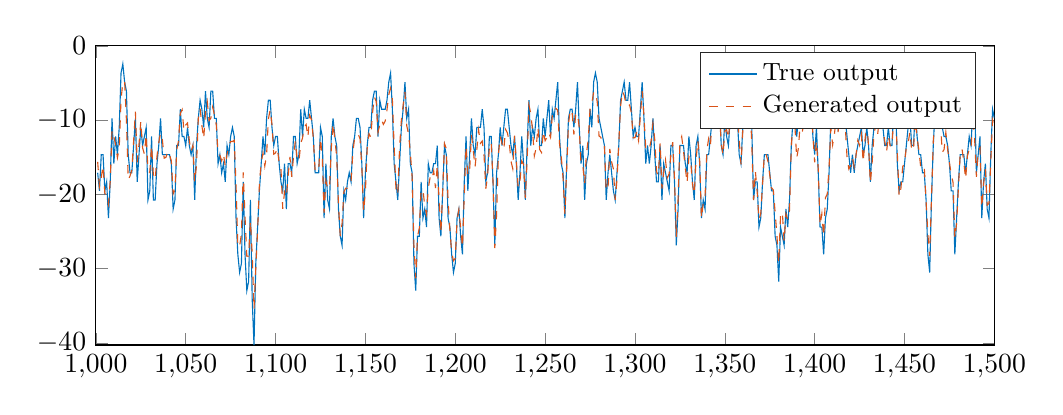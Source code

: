 % This file was created by matlab2tikz.
% Minimal pgfplots version: 1.3
%
\definecolor{mycolor1}{rgb}{0.0,0.447,0.741}%
\definecolor{mycolor2}{rgb}{0.85,0.325,0.098}%
%
\begin{tikzpicture}

\begin{axis}[%
width=11.411cm,
height=3.8cm,
at={(0cm,0cm)},
scale only axis,
xmin=1000,
xmax=1500,
ymin=-40.283,
ymax=0,
legend style={legend cell align=left,align=left,draw=white!15!black,font=\small}
]
\addplot [color=mycolor1,solid]
  table[row sep=crcr]{%
1001	-17.09\\
1002	-19.531\\
1003	-14.648\\
1004	-14.648\\
1005	-19.531\\
1006	-18.311\\
1007	-23.193\\
1008	-18.311\\
1009	-9.766\\
1010	-15.869\\
1011	-12.207\\
1012	-14.648\\
1013	-10.986\\
1014	-3.662\\
1015	-2.441\\
1016	-4.883\\
1017	-6.104\\
1018	-14.648\\
1019	-17.09\\
1020	-17.09\\
1021	-13.428\\
1022	-9.766\\
1023	-18.311\\
1024	-14.648\\
1025	-10.986\\
1026	-13.428\\
1027	-12.207\\
1028	-10.986\\
1029	-20.752\\
1030	-19.531\\
1031	-12.207\\
1032	-20.752\\
1033	-20.752\\
1034	-15.869\\
1035	-13.428\\
1036	-9.766\\
1037	-14.648\\
1038	-14.648\\
1039	-14.648\\
1040	-14.648\\
1041	-14.648\\
1042	-15.869\\
1043	-21.973\\
1044	-20.752\\
1045	-13.428\\
1046	-13.428\\
1047	-8.545\\
1048	-12.207\\
1049	-12.207\\
1050	-13.428\\
1051	-10.986\\
1052	-13.428\\
1053	-14.648\\
1054	-13.428\\
1055	-20.752\\
1056	-13.428\\
1057	-9.766\\
1058	-7.324\\
1059	-8.545\\
1060	-10.986\\
1061	-6.104\\
1062	-9.766\\
1063	-10.986\\
1064	-6.104\\
1065	-6.104\\
1066	-9.766\\
1067	-9.766\\
1068	-15.869\\
1069	-14.648\\
1070	-17.09\\
1071	-15.869\\
1072	-18.311\\
1073	-13.428\\
1074	-14.648\\
1075	-12.207\\
1076	-10.986\\
1077	-12.207\\
1078	-23.193\\
1079	-28.076\\
1080	-30.518\\
1081	-29.297\\
1082	-18.311\\
1083	-28.076\\
1084	-32.959\\
1085	-31.738\\
1086	-20.752\\
1087	-34.18\\
1088	-40.283\\
1089	-29.297\\
1090	-24.414\\
1091	-19.531\\
1092	-15.869\\
1093	-12.207\\
1094	-14.648\\
1095	-9.766\\
1096	-7.324\\
1097	-7.324\\
1098	-10.986\\
1099	-13.428\\
1100	-12.207\\
1101	-12.207\\
1102	-15.869\\
1103	-18.311\\
1104	-19.531\\
1105	-15.869\\
1106	-21.973\\
1107	-15.869\\
1108	-15.869\\
1109	-17.09\\
1110	-12.207\\
1111	-12.207\\
1112	-15.869\\
1113	-14.648\\
1114	-8.545\\
1115	-12.207\\
1116	-8.545\\
1117	-9.766\\
1118	-9.766\\
1119	-7.324\\
1120	-9.766\\
1121	-12.207\\
1122	-17.09\\
1123	-17.09\\
1124	-17.09\\
1125	-10.986\\
1126	-12.207\\
1127	-23.193\\
1128	-15.869\\
1129	-20.752\\
1130	-21.973\\
1131	-12.207\\
1132	-9.766\\
1133	-12.207\\
1134	-13.428\\
1135	-21.973\\
1136	-25.635\\
1137	-26.855\\
1138	-19.531\\
1139	-20.752\\
1140	-18.311\\
1141	-17.09\\
1142	-18.311\\
1143	-13.428\\
1144	-12.207\\
1145	-9.766\\
1146	-9.766\\
1147	-10.986\\
1148	-15.869\\
1149	-23.193\\
1150	-17.09\\
1151	-13.428\\
1152	-10.986\\
1153	-10.986\\
1154	-7.324\\
1155	-6.104\\
1156	-6.104\\
1157	-12.207\\
1158	-7.324\\
1159	-8.545\\
1160	-8.545\\
1161	-8.545\\
1162	-7.324\\
1163	-4.883\\
1164	-3.662\\
1165	-8.545\\
1166	-15.869\\
1167	-18.311\\
1168	-20.752\\
1169	-15.869\\
1170	-10.986\\
1171	-8.545\\
1172	-4.883\\
1173	-9.766\\
1174	-8.545\\
1175	-15.869\\
1176	-17.09\\
1177	-29.297\\
1178	-32.959\\
1179	-25.635\\
1180	-25.635\\
1181	-18.311\\
1182	-23.193\\
1183	-21.973\\
1184	-24.414\\
1185	-15.869\\
1186	-17.09\\
1187	-17.09\\
1188	-15.869\\
1189	-15.869\\
1190	-13.428\\
1191	-23.193\\
1192	-25.635\\
1193	-19.531\\
1194	-13.428\\
1195	-14.648\\
1196	-23.193\\
1197	-24.414\\
1198	-28.076\\
1199	-30.518\\
1200	-29.297\\
1201	-23.193\\
1202	-21.973\\
1203	-25.635\\
1204	-28.076\\
1205	-18.311\\
1206	-12.207\\
1207	-19.531\\
1208	-14.648\\
1209	-9.766\\
1210	-13.428\\
1211	-14.648\\
1212	-10.986\\
1213	-10.986\\
1214	-10.986\\
1215	-8.545\\
1216	-10.986\\
1217	-18.311\\
1218	-17.09\\
1219	-12.207\\
1220	-12.207\\
1221	-18.311\\
1222	-26.855\\
1223	-17.09\\
1224	-14.648\\
1225	-10.986\\
1226	-13.428\\
1227	-10.986\\
1228	-8.545\\
1229	-8.545\\
1230	-10.986\\
1231	-13.428\\
1232	-14.648\\
1233	-12.207\\
1234	-15.869\\
1235	-20.752\\
1236	-17.09\\
1237	-12.207\\
1238	-15.869\\
1239	-20.752\\
1240	-13.428\\
1241	-7.324\\
1242	-13.428\\
1243	-10.986\\
1244	-12.207\\
1245	-9.766\\
1246	-8.545\\
1247	-13.428\\
1248	-13.428\\
1249	-9.766\\
1250	-12.207\\
1251	-9.766\\
1252	-7.324\\
1253	-12.207\\
1254	-8.545\\
1255	-9.766\\
1256	-7.324\\
1257	-4.883\\
1258	-12.207\\
1259	-15.869\\
1260	-17.09\\
1261	-23.193\\
1262	-15.869\\
1263	-9.766\\
1264	-8.545\\
1265	-8.545\\
1266	-10.986\\
1267	-8.545\\
1268	-4.883\\
1269	-10.986\\
1270	-15.869\\
1271	-13.428\\
1272	-20.752\\
1273	-15.869\\
1274	-14.648\\
1275	-8.545\\
1276	-10.986\\
1277	-4.883\\
1278	-3.662\\
1279	-4.883\\
1280	-9.766\\
1281	-10.986\\
1282	-12.207\\
1283	-13.428\\
1284	-20.752\\
1285	-17.09\\
1286	-14.648\\
1287	-17.09\\
1288	-19.531\\
1289	-20.752\\
1290	-17.09\\
1291	-13.428\\
1292	-7.324\\
1293	-6.104\\
1294	-4.883\\
1295	-7.324\\
1296	-7.324\\
1297	-4.883\\
1298	-8.545\\
1299	-12.207\\
1300	-10.986\\
1301	-12.207\\
1302	-12.207\\
1303	-8.545\\
1304	-4.883\\
1305	-9.766\\
1306	-15.869\\
1307	-13.428\\
1308	-15.869\\
1309	-13.428\\
1310	-9.766\\
1311	-14.648\\
1312	-18.311\\
1313	-18.311\\
1314	-13.428\\
1315	-20.752\\
1316	-15.869\\
1317	-17.09\\
1318	-18.311\\
1319	-19.531\\
1320	-13.428\\
1321	-13.428\\
1322	-18.311\\
1323	-26.855\\
1324	-21.973\\
1325	-13.428\\
1326	-13.428\\
1327	-13.428\\
1328	-15.869\\
1329	-17.09\\
1330	-12.207\\
1331	-14.648\\
1332	-18.311\\
1333	-20.752\\
1334	-13.428\\
1335	-12.207\\
1336	-15.869\\
1337	-23.193\\
1338	-20.752\\
1339	-21.973\\
1340	-14.648\\
1341	-14.648\\
1342	-12.207\\
1343	-9.766\\
1344	-4.883\\
1345	-3.662\\
1346	-3.662\\
1347	-7.324\\
1348	-13.428\\
1349	-14.648\\
1350	-9.766\\
1351	-12.207\\
1352	-13.428\\
1353	-9.766\\
1354	-8.545\\
1355	-8.545\\
1356	-6.104\\
1357	-9.766\\
1358	-14.648\\
1359	-15.869\\
1360	-10.986\\
1361	-8.545\\
1362	-8.545\\
1363	-8.545\\
1364	-7.324\\
1365	-10.986\\
1366	-20.752\\
1367	-18.311\\
1368	-18.311\\
1369	-24.414\\
1370	-23.193\\
1371	-18.311\\
1372	-14.648\\
1373	-14.648\\
1374	-14.648\\
1375	-17.09\\
1376	-19.531\\
1377	-19.531\\
1378	-25.635\\
1379	-26.855\\
1380	-31.738\\
1381	-24.414\\
1382	-25.635\\
1383	-26.855\\
1384	-21.973\\
1385	-24.414\\
1386	-20.752\\
1387	-13.428\\
1388	-9.766\\
1389	-9.766\\
1390	-12.207\\
1391	-9.766\\
1392	-7.324\\
1393	-10.986\\
1394	-8.545\\
1395	-6.104\\
1396	-7.324\\
1397	-9.766\\
1398	-6.104\\
1399	-12.207\\
1400	-14.648\\
1401	-10.986\\
1402	-17.09\\
1403	-24.414\\
1404	-24.414\\
1405	-28.076\\
1406	-23.193\\
1407	-21.973\\
1408	-17.09\\
1409	-9.766\\
1410	-10.986\\
1411	-10.986\\
1412	-7.324\\
1413	-10.986\\
1414	-9.766\\
1415	-2.441\\
1416	-6.104\\
1417	-9.766\\
1418	-12.207\\
1419	-14.648\\
1420	-17.09\\
1421	-14.648\\
1422	-17.09\\
1423	-14.648\\
1424	-13.428\\
1425	-12.207\\
1426	-10.986\\
1427	-14.648\\
1428	-13.428\\
1429	-10.986\\
1430	-13.428\\
1431	-18.311\\
1432	-13.428\\
1433	-10.986\\
1434	-10.986\\
1435	-10.986\\
1436	-8.545\\
1437	-7.324\\
1438	-10.986\\
1439	-13.428\\
1440	-13.428\\
1441	-10.986\\
1442	-13.428\\
1443	-13.428\\
1444	-8.545\\
1445	-7.324\\
1446	-15.869\\
1447	-19.531\\
1448	-18.311\\
1449	-18.311\\
1450	-15.869\\
1451	-13.428\\
1452	-10.986\\
1453	-9.766\\
1454	-13.428\\
1455	-13.428\\
1456	-8.545\\
1457	-12.207\\
1458	-14.648\\
1459	-14.648\\
1460	-17.09\\
1461	-17.09\\
1462	-20.752\\
1463	-28.076\\
1464	-30.518\\
1465	-20.752\\
1466	-13.428\\
1467	-8.545\\
1468	-6.104\\
1469	-8.545\\
1470	-7.324\\
1471	-10.986\\
1472	-12.207\\
1473	-12.207\\
1474	-13.428\\
1475	-15.869\\
1476	-19.531\\
1477	-19.531\\
1478	-28.076\\
1479	-23.193\\
1480	-18.311\\
1481	-14.648\\
1482	-14.648\\
1483	-14.648\\
1484	-17.09\\
1485	-14.648\\
1486	-12.207\\
1487	-13.428\\
1488	-8.545\\
1489	-7.324\\
1490	-17.09\\
1491	-14.648\\
1492	-12.207\\
1493	-23.193\\
1494	-18.311\\
1495	-15.869\\
1496	-21.973\\
1497	-23.193\\
1498	-14.648\\
1499	-8.545\\
1500	-9.766\\
};
\addlegendentry{True output};

\addplot [color=mycolor2,dashed]
  table[row sep=crcr]{%
1001	-15.621\\
1002	-18.923\\
1003	-17.731\\
1004	-16.125\\
1005	-19.889\\
1006	-20.099\\
1007	-21.282\\
1008	-18.182\\
1009	-11.374\\
1010	-12.245\\
1011	-13.319\\
1012	-15.062\\
1013	-13.776\\
1014	-7.23\\
1015	-4.91\\
1016	-4.753\\
1017	-9.999\\
1018	-18.028\\
1019	-17.524\\
1020	-16.746\\
1021	-12.887\\
1022	-8.863\\
1023	-15.677\\
1024	-13.239\\
1025	-10.178\\
1026	-13.728\\
1027	-14.579\\
1028	-11.934\\
1029	-16.857\\
1030	-17.043\\
1031	-13.424\\
1032	-17.39\\
1033	-18.054\\
1034	-14.864\\
1035	-13.022\\
1036	-11.728\\
1037	-12.617\\
1038	-15.128\\
1039	-15.021\\
1040	-14.19\\
1041	-14.68\\
1042	-15.495\\
1043	-19.929\\
1044	-19.387\\
1045	-13.986\\
1046	-12.772\\
1047	-9.103\\
1048	-8.598\\
1049	-11.403\\
1050	-10.667\\
1051	-10.379\\
1052	-12.717\\
1053	-14.238\\
1054	-13.398\\
1055	-18.351\\
1056	-16.062\\
1057	-9.825\\
1058	-8.434\\
1059	-10.748\\
1060	-12.519\\
1061	-9.04\\
1062	-7.536\\
1063	-10.054\\
1064	-9.733\\
1065	-8.247\\
1066	-9.338\\
1067	-10.619\\
1068	-14.471\\
1069	-14.705\\
1070	-15.477\\
1071	-14.553\\
1072	-16.224\\
1073	-14.62\\
1074	-13.362\\
1075	-12.889\\
1076	-12.881\\
1077	-12.721\\
1078	-18.705\\
1079	-27.07\\
1080	-27.006\\
1081	-25.313\\
1082	-17.05\\
1083	-22.986\\
1084	-28.33\\
1085	-28.311\\
1086	-23.547\\
1087	-28.002\\
1088	-35.443\\
1089	-29.856\\
1090	-24.919\\
1091	-18.626\\
1092	-15.697\\
1093	-14.445\\
1094	-16.189\\
1095	-14.651\\
1096	-9.848\\
1097	-8.611\\
1098	-10.613\\
1099	-14.594\\
1100	-14.419\\
1101	-13.755\\
1102	-15.834\\
1103	-16.548\\
1104	-21.944\\
1105	-19.676\\
1106	-20.338\\
1107	-17.48\\
1108	-14.952\\
1109	-17.64\\
1110	-14.888\\
1111	-12.827\\
1112	-15.223\\
1113	-15.596\\
1114	-13.141\\
1115	-12.407\\
1116	-10.953\\
1117	-10.591\\
1118	-12.28\\
1119	-9.36\\
1120	-9.954\\
1121	-12.441\\
1122	-16.766\\
1123	-16.938\\
1124	-16.776\\
1125	-12.414\\
1126	-15.149\\
1127	-22.484\\
1128	-18.202\\
1129	-19.207\\
1130	-19.255\\
1131	-13.844\\
1132	-10.468\\
1133	-12.616\\
1134	-14.891\\
1135	-21.338\\
1136	-25.598\\
1137	-23.91\\
1138	-19.664\\
1139	-19.168\\
1140	-19.157\\
1141	-18.356\\
1142	-18.252\\
1143	-14.339\\
1144	-12.4\\
1145	-12.384\\
1146	-11.924\\
1147	-12.515\\
1148	-16.351\\
1149	-22.296\\
1150	-19.587\\
1151	-13.729\\
1152	-11.84\\
1153	-12.299\\
1154	-8.929\\
1155	-6.893\\
1156	-7.491\\
1157	-11.633\\
1158	-10.654\\
1159	-9.972\\
1160	-10.579\\
1161	-10.143\\
1162	-8.63\\
1163	-6.564\\
1164	-5.713\\
1165	-7.209\\
1166	-13.645\\
1167	-19.298\\
1168	-20.067\\
1169	-13.723\\
1170	-10.036\\
1171	-7.961\\
1172	-6.2\\
1173	-10.757\\
1174	-11.87\\
1175	-14.376\\
1176	-17.675\\
1177	-26.854\\
1178	-31.309\\
1179	-25.676\\
1180	-24.518\\
1181	-19.443\\
1182	-19.36\\
1183	-21.524\\
1184	-22.663\\
1185	-19.139\\
1186	-17.706\\
1187	-18.066\\
1188	-16.852\\
1189	-19.16\\
1190	-16.048\\
1191	-20.798\\
1192	-25.227\\
1193	-19.405\\
1194	-13.154\\
1195	-13.848\\
1196	-20.89\\
1197	-24.766\\
1198	-27.85\\
1199	-28.947\\
1200	-28.603\\
1201	-23.48\\
1202	-22.056\\
1203	-24.531\\
1204	-27.128\\
1205	-20.187\\
1206	-13.492\\
1207	-17.423\\
1208	-16.786\\
1209	-12.011\\
1210	-14.045\\
1211	-16.321\\
1212	-13.979\\
1213	-11.332\\
1214	-13.121\\
1215	-12.813\\
1216	-14.734\\
1217	-19.236\\
1218	-17.448\\
1219	-13.546\\
1220	-13.002\\
1221	-18.161\\
1222	-27.227\\
1223	-22.667\\
1224	-14.634\\
1225	-12.208\\
1226	-13.125\\
1227	-13.974\\
1228	-11.265\\
1229	-11.706\\
1230	-12.913\\
1231	-15.521\\
1232	-16.551\\
1233	-12.109\\
1234	-15.592\\
1235	-19.089\\
1236	-18.217\\
1237	-15.499\\
1238	-15.951\\
1239	-20.505\\
1240	-15.411\\
1241	-7.984\\
1242	-9.098\\
1243	-11.383\\
1244	-14.82\\
1245	-13.761\\
1246	-10.972\\
1247	-13.976\\
1248	-14.369\\
1249	-11.477\\
1250	-12.77\\
1251	-12.352\\
1252	-11.681\\
1253	-12.322\\
1254	-9.426\\
1255	-9.46\\
1256	-8.424\\
1257	-8.671\\
1258	-13.154\\
1259	-14.962\\
1260	-17.865\\
1261	-22.621\\
1262	-16.593\\
1263	-10.527\\
1264	-8.595\\
1265	-8.863\\
1266	-11.946\\
1267	-9.311\\
1268	-9.06\\
1269	-11.053\\
1270	-16.171\\
1271	-16.212\\
1272	-18.533\\
1273	-14.507\\
1274	-12.619\\
1275	-8.497\\
1276	-7.758\\
1277	-6.216\\
1278	-6.262\\
1279	-7.522\\
1280	-12.142\\
1281	-12.327\\
1282	-13.17\\
1283	-13.402\\
1284	-19.515\\
1285	-19.228\\
1286	-13.896\\
1287	-15.632\\
1288	-16.578\\
1289	-20.743\\
1290	-18.03\\
1291	-13.022\\
1292	-8.13\\
1293	-6.098\\
1294	-6.67\\
1295	-7.849\\
1296	-8.175\\
1297	-7.962\\
1298	-9.013\\
1299	-12.387\\
1300	-12.371\\
1301	-11.548\\
1302	-12.766\\
1303	-9.467\\
1304	-6.1\\
1305	-9.399\\
1306	-13.82\\
1307	-14.105\\
1308	-13.818\\
1309	-12.747\\
1310	-10.428\\
1311	-12.594\\
1312	-16.935\\
1313	-17.433\\
1314	-13.055\\
1315	-19.212\\
1316	-17.077\\
1317	-15.386\\
1318	-17.769\\
1319	-17.245\\
1320	-14.63\\
1321	-12.972\\
1322	-17.86\\
1323	-25.744\\
1324	-20.582\\
1325	-12.979\\
1326	-12.223\\
1327	-14.146\\
1328	-16.408\\
1329	-18.453\\
1330	-14.927\\
1331	-15.403\\
1332	-18.67\\
1333	-19.964\\
1334	-15.278\\
1335	-12.789\\
1336	-15.402\\
1337	-23.209\\
1338	-21.118\\
1339	-20.28\\
1340	-14.076\\
1341	-12.498\\
1342	-13.458\\
1343	-9.352\\
1344	-7.24\\
1345	-5.925\\
1346	-5.514\\
1347	-9.048\\
1348	-13.098\\
1349	-14.715\\
1350	-11.474\\
1351	-11.298\\
1352	-12.47\\
1353	-9.718\\
1354	-9.221\\
1355	-9.701\\
1356	-8.465\\
1357	-9.108\\
1358	-12.698\\
1359	-15.972\\
1360	-11.443\\
1361	-8.829\\
1362	-8.104\\
1363	-9.474\\
1364	-7.765\\
1365	-13.123\\
1366	-20.781\\
1367	-16.873\\
1368	-19.64\\
1369	-23.412\\
1370	-22.548\\
1371	-18.649\\
1372	-14.497\\
1373	-14.639\\
1374	-15.559\\
1375	-17.385\\
1376	-19.112\\
1377	-19.419\\
1378	-22.413\\
1379	-25.553\\
1380	-29.295\\
1381	-22.815\\
1382	-22.369\\
1383	-26.309\\
1384	-22.643\\
1385	-23.374\\
1386	-22.162\\
1387	-13.597\\
1388	-9.95\\
1389	-10.794\\
1390	-15.137\\
1391	-13.707\\
1392	-10.159\\
1393	-11.816\\
1394	-10.189\\
1395	-8.179\\
1396	-9.222\\
1397	-10.181\\
1398	-8.641\\
1399	-11.854\\
1400	-15.701\\
1401	-12.807\\
1402	-16.636\\
1403	-24.169\\
1404	-22.609\\
1405	-25.667\\
1406	-20.459\\
1407	-19.949\\
1408	-16.442\\
1409	-11.084\\
1410	-13.319\\
1411	-11.877\\
1412	-9.652\\
1413	-11.768\\
1414	-8.532\\
1415	-6.074\\
1416	-6.694\\
1417	-10.688\\
1418	-14.944\\
1419	-16.585\\
1420	-16.132\\
1421	-15.109\\
1422	-16.301\\
1423	-14.812\\
1424	-12.728\\
1425	-13.41\\
1426	-11.946\\
1427	-15.679\\
1428	-12.656\\
1429	-10.307\\
1430	-13.575\\
1431	-18.483\\
1432	-15.673\\
1433	-11.841\\
1434	-10.715\\
1435	-12.035\\
1436	-9.714\\
1437	-8.754\\
1438	-11.109\\
1439	-12.851\\
1440	-14.29\\
1441	-12.152\\
1442	-13.442\\
1443	-13.535\\
1444	-9.563\\
1445	-9.07\\
1446	-14.449\\
1447	-20.25\\
1448	-19.182\\
1449	-16.257\\
1450	-15.821\\
1451	-13.668\\
1452	-13.102\\
1453	-11.602\\
1454	-14.153\\
1455	-13.887\\
1456	-9.885\\
1457	-12.376\\
1458	-14.023\\
1459	-16.314\\
1460	-16.685\\
1461	-16.393\\
1462	-20.942\\
1463	-25.378\\
1464	-28.278\\
1465	-20.54\\
1466	-12.868\\
1467	-9.489\\
1468	-7.128\\
1469	-9.324\\
1470	-10.345\\
1471	-14.33\\
1472	-13.972\\
1473	-11.661\\
1474	-13.947\\
1475	-15.746\\
1476	-17.359\\
1477	-18.367\\
1478	-25.868\\
1479	-23.903\\
1480	-19.113\\
1481	-14.483\\
1482	-13.888\\
1483	-15.639\\
1484	-17.935\\
1485	-14.814\\
1486	-13.95\\
1487	-14.061\\
1488	-9.579\\
1489	-12.483\\
1490	-17.629\\
1491	-14.191\\
1492	-13.756\\
1493	-21.789\\
1494	-18.635\\
1495	-16.597\\
1496	-21.44\\
1497	-21.218\\
1498	-15.578\\
1499	-10.018\\
1500	-10.999\\
};
\addlegendentry{Generated output};

\end{axis}
\end{tikzpicture}%